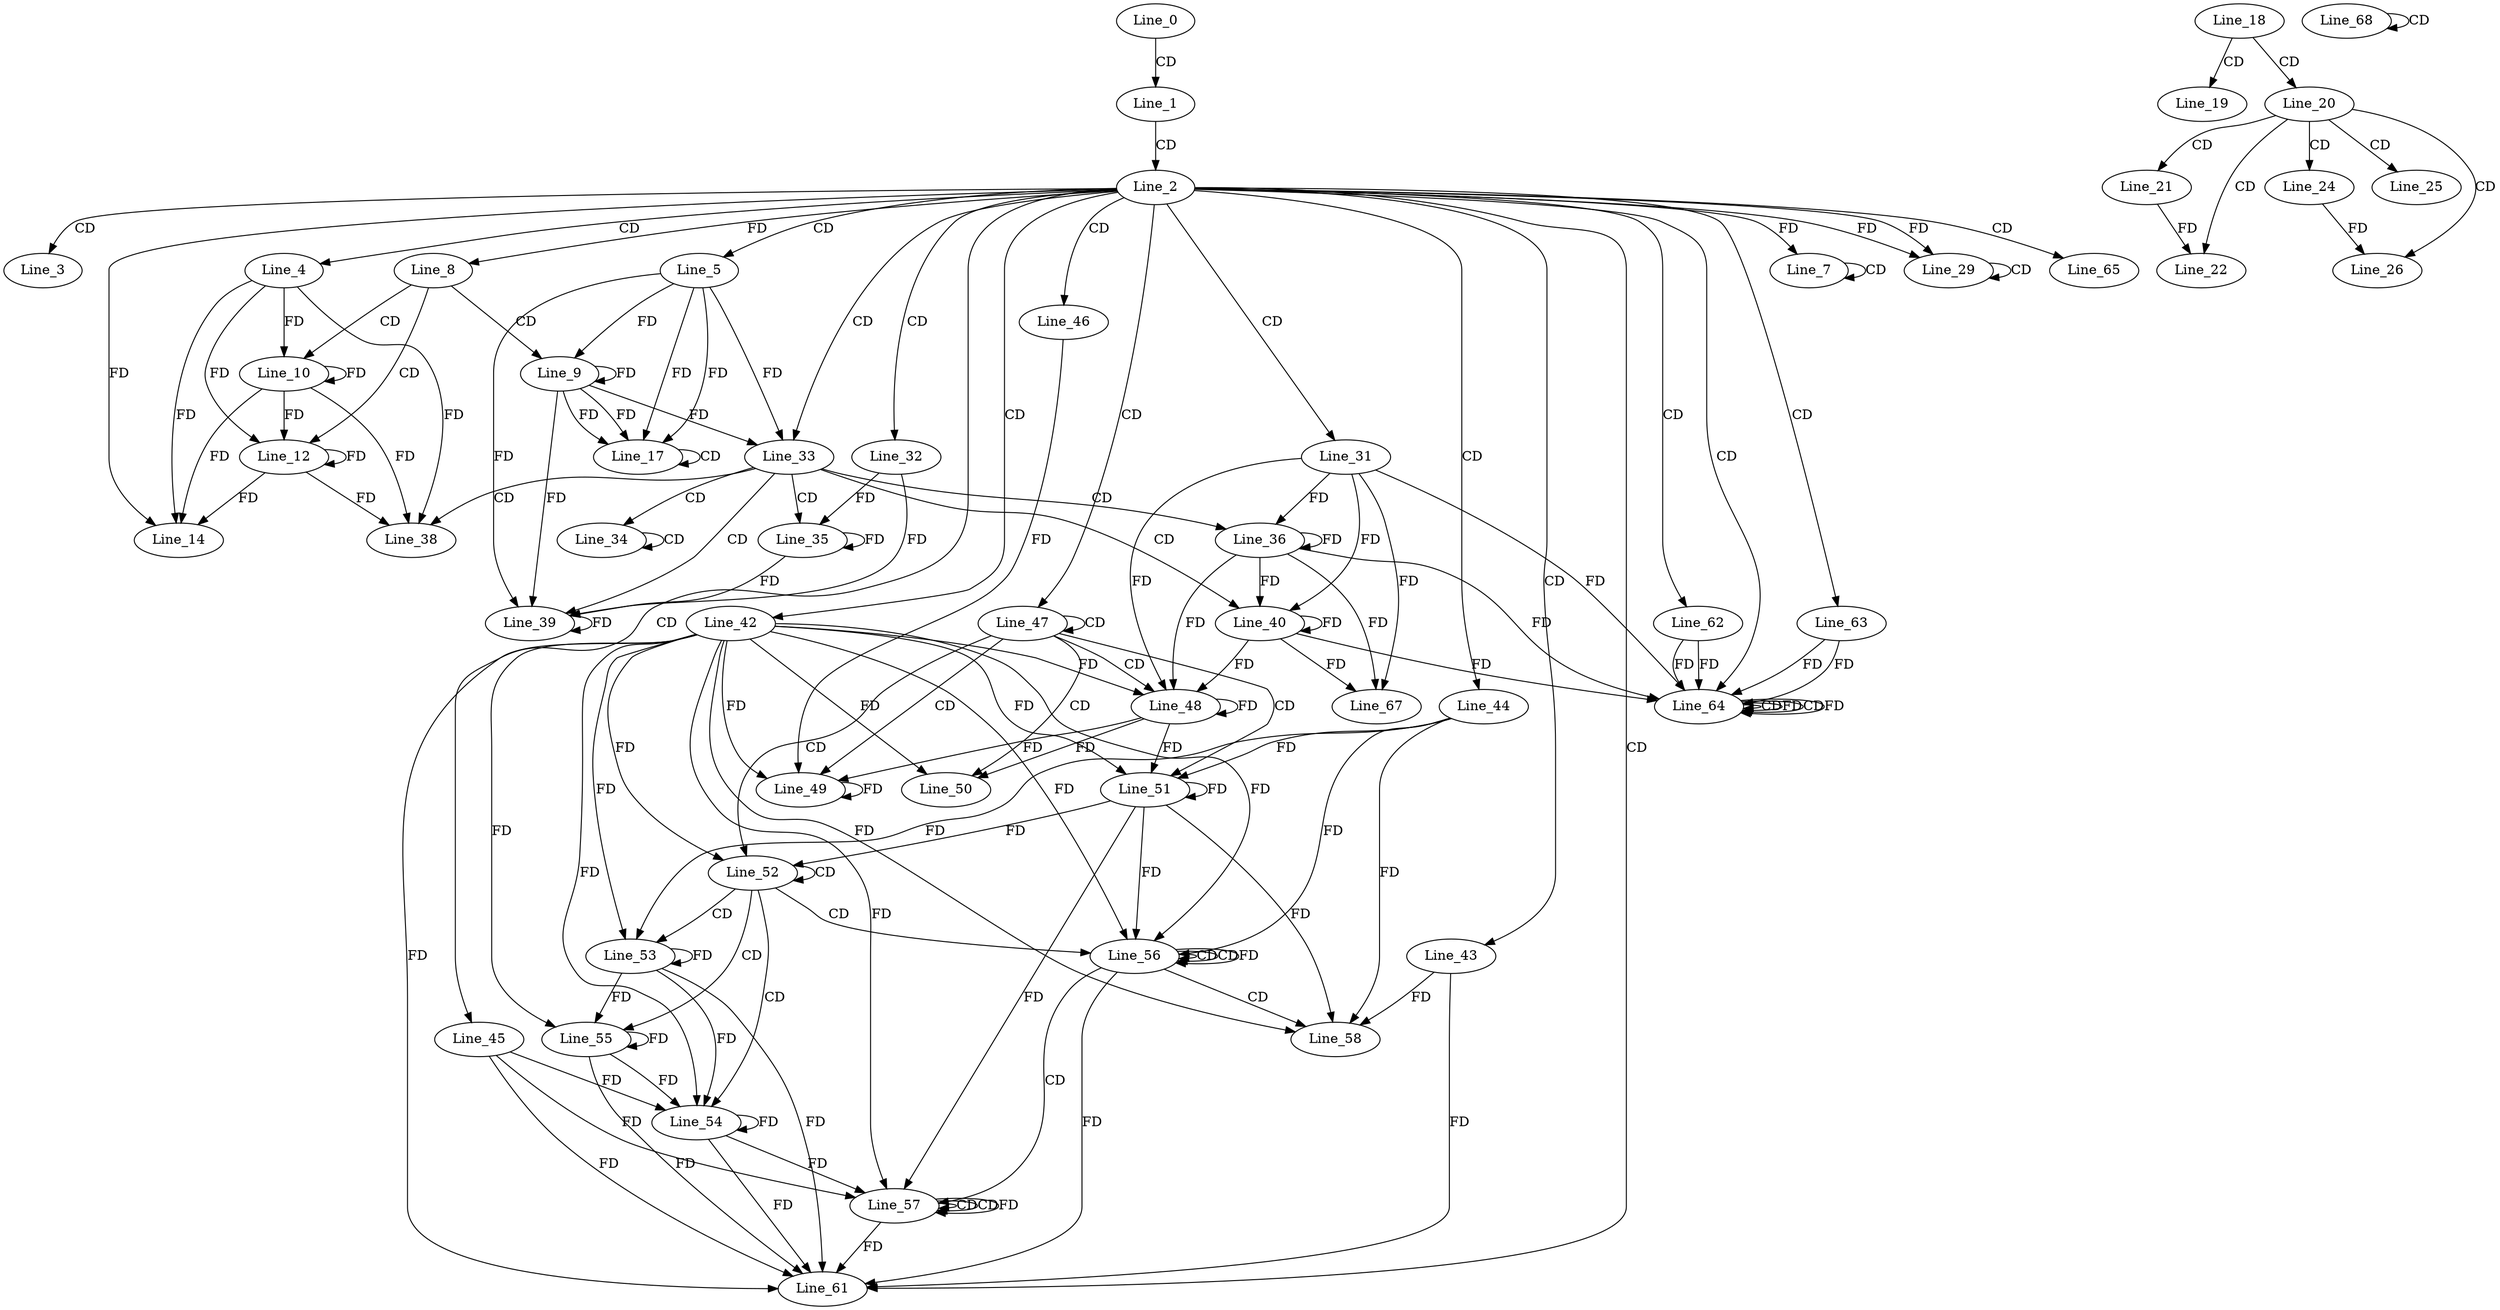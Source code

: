 digraph G {
  Line_0;
  Line_1;
  Line_2;
  Line_3;
  Line_4;
  Line_5;
  Line_7;
  Line_7;
  Line_8;
  Line_9;
  Line_9;
  Line_10;
  Line_12;
  Line_14;
  Line_17;
  Line_17;
  Line_18;
  Line_19;
  Line_20;
  Line_21;
  Line_22;
  Line_22;
  Line_22;
  Line_22;
  Line_22;
  Line_24;
  Line_25;
  Line_26;
  Line_26;
  Line_29;
  Line_29;
  Line_31;
  Line_32;
  Line_33;
  Line_34;
  Line_34;
  Line_35;
  Line_36;
  Line_38;
  Line_39;
  Line_39;
  Line_40;
  Line_42;
  Line_43;
  Line_44;
  Line_45;
  Line_46;
  Line_47;
  Line_48;
  Line_48;
  Line_49;
  Line_49;
  Line_50;
  Line_50;
  Line_50;
  Line_51;
  Line_51;
  Line_52;
  Line_52;
  Line_52;
  Line_53;
  Line_53;
  Line_54;
  Line_54;
  Line_54;
  Line_55;
  Line_55;
  Line_56;
  Line_56;
  Line_56;
  Line_56;
  Line_56;
  Line_57;
  Line_57;
  Line_57;
  Line_57;
  Line_58;
  Line_58;
  Line_58;
  Line_61;
  Line_61;
  Line_62;
  Line_63;
  Line_64;
  Line_64;
  Line_64;
  Line_64;
  Line_65;
  Line_67;
  Line_68;
  Line_68;
  Line_0 -> Line_1 [ label="CD" ];
  Line_1 -> Line_2 [ label="CD" ];
  Line_2 -> Line_3 [ label="CD" ];
  Line_2 -> Line_4 [ label="CD" ];
  Line_2 -> Line_5 [ label="CD" ];
  Line_2 -> Line_7 [ label="FD" ];
  Line_7 -> Line_7 [ label="CD" ];
  Line_2 -> Line_8 [ label="FD" ];
  Line_8 -> Line_9 [ label="CD" ];
  Line_5 -> Line_9 [ label="FD" ];
  Line_9 -> Line_9 [ label="FD" ];
  Line_8 -> Line_10 [ label="CD" ];
  Line_4 -> Line_10 [ label="FD" ];
  Line_10 -> Line_10 [ label="FD" ];
  Line_8 -> Line_12 [ label="CD" ];
  Line_4 -> Line_12 [ label="FD" ];
  Line_10 -> Line_12 [ label="FD" ];
  Line_12 -> Line_12 [ label="FD" ];
  Line_2 -> Line_14 [ label="FD" ];
  Line_4 -> Line_14 [ label="FD" ];
  Line_10 -> Line_14 [ label="FD" ];
  Line_12 -> Line_14 [ label="FD" ];
  Line_5 -> Line_17 [ label="FD" ];
  Line_9 -> Line_17 [ label="FD" ];
  Line_17 -> Line_17 [ label="CD" ];
  Line_5 -> Line_17 [ label="FD" ];
  Line_9 -> Line_17 [ label="FD" ];
  Line_18 -> Line_19 [ label="CD" ];
  Line_18 -> Line_20 [ label="CD" ];
  Line_20 -> Line_21 [ label="CD" ];
  Line_20 -> Line_22 [ label="CD" ];
  Line_21 -> Line_22 [ label="FD" ];
  Line_20 -> Line_24 [ label="CD" ];
  Line_20 -> Line_25 [ label="CD" ];
  Line_20 -> Line_26 [ label="CD" ];
  Line_24 -> Line_26 [ label="FD" ];
  Line_2 -> Line_29 [ label="FD" ];
  Line_29 -> Line_29 [ label="CD" ];
  Line_2 -> Line_29 [ label="FD" ];
  Line_2 -> Line_31 [ label="CD" ];
  Line_2 -> Line_32 [ label="CD" ];
  Line_2 -> Line_33 [ label="CD" ];
  Line_5 -> Line_33 [ label="FD" ];
  Line_9 -> Line_33 [ label="FD" ];
  Line_33 -> Line_34 [ label="CD" ];
  Line_34 -> Line_34 [ label="CD" ];
  Line_33 -> Line_35 [ label="CD" ];
  Line_32 -> Line_35 [ label="FD" ];
  Line_35 -> Line_35 [ label="FD" ];
  Line_33 -> Line_36 [ label="CD" ];
  Line_31 -> Line_36 [ label="FD" ];
  Line_36 -> Line_36 [ label="FD" ];
  Line_33 -> Line_38 [ label="CD" ];
  Line_4 -> Line_38 [ label="FD" ];
  Line_10 -> Line_38 [ label="FD" ];
  Line_12 -> Line_38 [ label="FD" ];
  Line_33 -> Line_39 [ label="CD" ];
  Line_32 -> Line_39 [ label="FD" ];
  Line_35 -> Line_39 [ label="FD" ];
  Line_39 -> Line_39 [ label="FD" ];
  Line_5 -> Line_39 [ label="FD" ];
  Line_9 -> Line_39 [ label="FD" ];
  Line_33 -> Line_40 [ label="CD" ];
  Line_31 -> Line_40 [ label="FD" ];
  Line_36 -> Line_40 [ label="FD" ];
  Line_40 -> Line_40 [ label="FD" ];
  Line_2 -> Line_42 [ label="CD" ];
  Line_2 -> Line_43 [ label="CD" ];
  Line_2 -> Line_44 [ label="CD" ];
  Line_2 -> Line_45 [ label="CD" ];
  Line_2 -> Line_46 [ label="CD" ];
  Line_2 -> Line_47 [ label="CD" ];
  Line_47 -> Line_47 [ label="CD" ];
  Line_47 -> Line_48 [ label="CD" ];
  Line_48 -> Line_48 [ label="FD" ];
  Line_42 -> Line_48 [ label="FD" ];
  Line_31 -> Line_48 [ label="FD" ];
  Line_36 -> Line_48 [ label="FD" ];
  Line_40 -> Line_48 [ label="FD" ];
  Line_47 -> Line_49 [ label="CD" ];
  Line_49 -> Line_49 [ label="FD" ];
  Line_46 -> Line_49 [ label="FD" ];
  Line_48 -> Line_49 [ label="FD" ];
  Line_42 -> Line_49 [ label="FD" ];
  Line_47 -> Line_50 [ label="CD" ];
  Line_48 -> Line_50 [ label="FD" ];
  Line_42 -> Line_50 [ label="FD" ];
  Line_47 -> Line_51 [ label="CD" ];
  Line_51 -> Line_51 [ label="FD" ];
  Line_42 -> Line_51 [ label="FD" ];
  Line_48 -> Line_51 [ label="FD" ];
  Line_44 -> Line_51 [ label="FD" ];
  Line_47 -> Line_52 [ label="CD" ];
  Line_52 -> Line_52 [ label="CD" ];
  Line_51 -> Line_52 [ label="FD" ];
  Line_42 -> Line_52 [ label="FD" ];
  Line_52 -> Line_53 [ label="CD" ];
  Line_53 -> Line_53 [ label="FD" ];
  Line_42 -> Line_53 [ label="FD" ];
  Line_44 -> Line_53 [ label="FD" ];
  Line_52 -> Line_54 [ label="CD" ];
  Line_54 -> Line_54 [ label="FD" ];
  Line_45 -> Line_54 [ label="FD" ];
  Line_53 -> Line_54 [ label="FD" ];
  Line_42 -> Line_54 [ label="FD" ];
  Line_52 -> Line_55 [ label="CD" ];
  Line_53 -> Line_55 [ label="FD" ];
  Line_55 -> Line_55 [ label="FD" ];
  Line_42 -> Line_55 [ label="FD" ];
  Line_52 -> Line_56 [ label="CD" ];
  Line_56 -> Line_56 [ label="CD" ];
  Line_51 -> Line_56 [ label="FD" ];
  Line_42 -> Line_56 [ label="FD" ];
  Line_56 -> Line_56 [ label="CD" ];
  Line_56 -> Line_56 [ label="FD" ];
  Line_42 -> Line_56 [ label="FD" ];
  Line_44 -> Line_56 [ label="FD" ];
  Line_56 -> Line_57 [ label="CD" ];
  Line_57 -> Line_57 [ label="CD" ];
  Line_51 -> Line_57 [ label="FD" ];
  Line_42 -> Line_57 [ label="FD" ];
  Line_57 -> Line_57 [ label="CD" ];
  Line_54 -> Line_57 [ label="FD" ];
  Line_57 -> Line_57 [ label="FD" ];
  Line_45 -> Line_57 [ label="FD" ];
  Line_56 -> Line_58 [ label="CD" ];
  Line_43 -> Line_58 [ label="FD" ];
  Line_51 -> Line_58 [ label="FD" ];
  Line_42 -> Line_58 [ label="FD" ];
  Line_44 -> Line_58 [ label="FD" ];
  Line_2 -> Line_61 [ label="CD" ];
  Line_54 -> Line_61 [ label="FD" ];
  Line_57 -> Line_61 [ label="FD" ];
  Line_45 -> Line_61 [ label="FD" ];
  Line_53 -> Line_61 [ label="FD" ];
  Line_55 -> Line_61 [ label="FD" ];
  Line_42 -> Line_61 [ label="FD" ];
  Line_56 -> Line_61 [ label="FD" ];
  Line_43 -> Line_61 [ label="FD" ];
  Line_2 -> Line_62 [ label="CD" ];
  Line_2 -> Line_63 [ label="CD" ];
  Line_2 -> Line_64 [ label="CD" ];
  Line_64 -> Line_64 [ label="CD" ];
  Line_64 -> Line_64 [ label="FD" ];
  Line_63 -> Line_64 [ label="FD" ];
  Line_31 -> Line_64 [ label="FD" ];
  Line_36 -> Line_64 [ label="FD" ];
  Line_40 -> Line_64 [ label="FD" ];
  Line_62 -> Line_64 [ label="FD" ];
  Line_64 -> Line_64 [ label="CD" ];
  Line_62 -> Line_64 [ label="FD" ];
  Line_64 -> Line_64 [ label="FD" ];
  Line_63 -> Line_64 [ label="FD" ];
  Line_2 -> Line_65 [ label="CD" ];
  Line_31 -> Line_67 [ label="FD" ];
  Line_36 -> Line_67 [ label="FD" ];
  Line_40 -> Line_67 [ label="FD" ];
  Line_68 -> Line_68 [ label="CD" ];
  Line_55 -> Line_54 [ label="FD" ];
}
